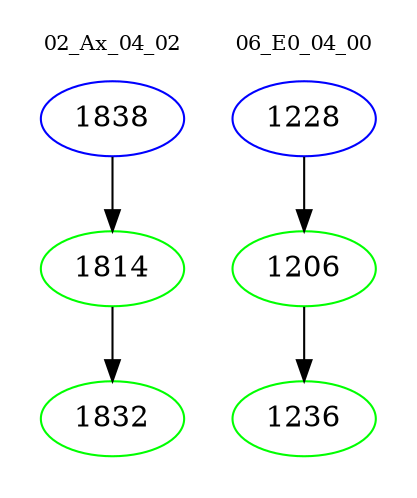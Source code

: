 digraph{
subgraph cluster_0 {
color = white
label = "02_Ax_04_02";
fontsize=10;
T0_1838 [label="1838", color="blue"]
T0_1838 -> T0_1814 [color="black"]
T0_1814 [label="1814", color="green"]
T0_1814 -> T0_1832 [color="black"]
T0_1832 [label="1832", color="green"]
}
subgraph cluster_1 {
color = white
label = "06_E0_04_00";
fontsize=10;
T1_1228 [label="1228", color="blue"]
T1_1228 -> T1_1206 [color="black"]
T1_1206 [label="1206", color="green"]
T1_1206 -> T1_1236 [color="black"]
T1_1236 [label="1236", color="green"]
}
}
